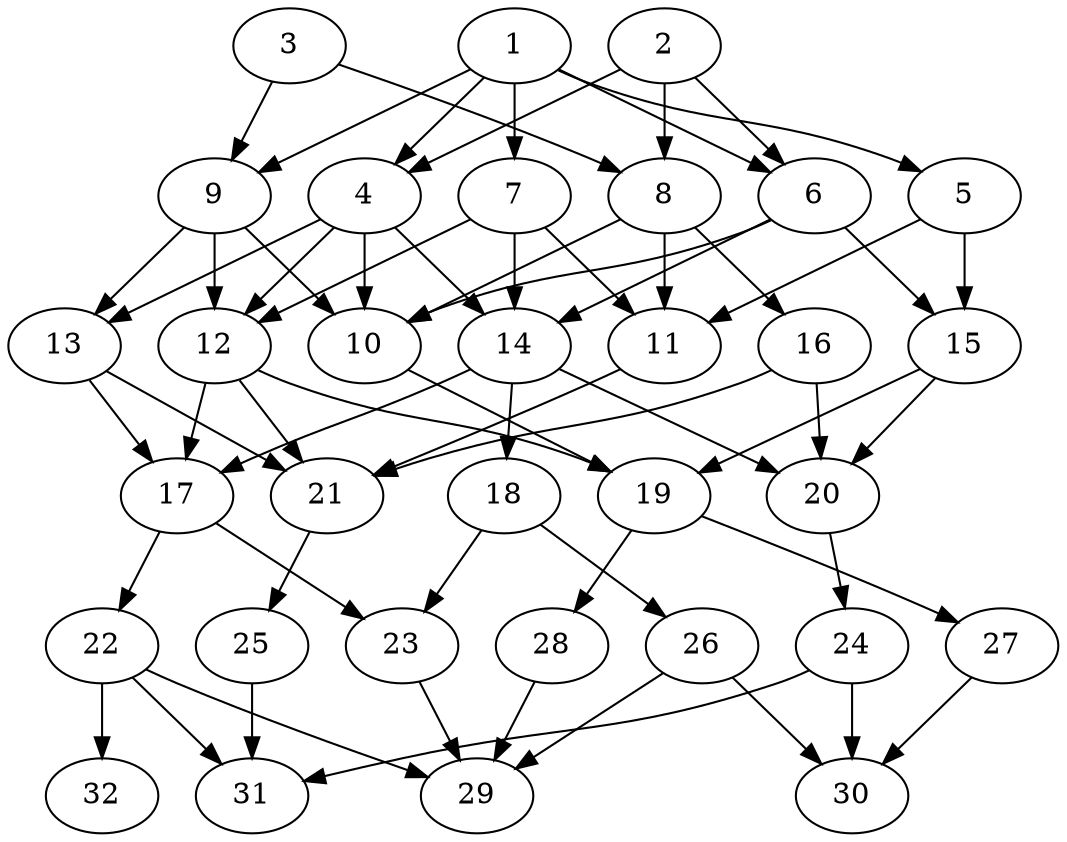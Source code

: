 // DAG (tier=2-normal, mode=data, n=32, ccr=0.422, fat=0.537, density=0.547, regular=0.580, jump=0.157, mindata=2097152, maxdata=16777216)
// DAG automatically generated by daggen at Sun Aug 24 16:33:34 2025
// /home/ermia/Project/Environments/daggen/bin/daggen --dot --ccr 0.422 --fat 0.537 --regular 0.580 --density 0.547 --jump 0.157 --mindata 2097152 --maxdata 16777216 -n 32 
digraph G {
  1 [size="390651653919389632", alpha="0.14", expect_size="195325826959694816"]
  1 -> 4 [size ="173131213832192"]
  1 -> 5 [size ="173131213832192"]
  1 -> 6 [size ="173131213832192"]
  1 -> 7 [size ="173131213832192"]
  1 -> 9 [size ="173131213832192"]
  2 [size="1682112818227180", alpha="0.11", expect_size="841056409113590"]
  2 -> 4 [size ="117211033239552"]
  2 -> 6 [size ="117211033239552"]
  2 -> 8 [size ="117211033239552"]
  3 [size="34872563650271260", alpha="0.02", expect_size="17436281825135630"]
  3 -> 8 [size ="1612145913495552"]
  3 -> 9 [size ="1612145913495552"]
  4 [size="87774640310583296000", alpha="0.15", expect_size="43887320155291648000"]
  4 -> 10 [size ="158004464844800"]
  4 -> 12 [size ="158004464844800"]
  4 -> 13 [size ="158004464844800"]
  4 -> 14 [size ="158004464844800"]
  5 [size="5788676751411250", alpha="0.09", expect_size="2894338375705625"]
  5 -> 11 [size ="130221395148800"]
  5 -> 15 [size ="130221395148800"]
  6 [size="581341208800308608", alpha="0.06", expect_size="290670604400154304"]
  6 -> 10 [size ="1038594638610432"]
  6 -> 14 [size ="1038594638610432"]
  6 -> 15 [size ="1038594638610432"]
  7 [size="101713155461260288", alpha="0.15", expect_size="50856577730630144"]
  7 -> 11 [size ="2012243717783552"]
  7 -> 12 [size ="2012243717783552"]
  7 -> 14 [size ="2012243717783552"]
  8 [size="156352480386423455744", alpha="0.08", expect_size="78176240193211727872"]
  8 -> 10 [size ="232180907245568"]
  8 -> 11 [size ="232180907245568"]
  8 -> 16 [size ="232180907245568"]
  9 [size="1429867937828131840", alpha="0.10", expect_size="714933968914065920"]
  9 -> 10 [size ="517849315540992"]
  9 -> 12 [size ="517849315540992"]
  9 -> 13 [size ="517849315540992"]
  10 [size="3384188475622350", alpha="0.17", expect_size="1692094237811175"]
  10 -> 19 [size ="60971892604928"]
  11 [size="185365813551129920", alpha="0.05", expect_size="92682906775564960"]
  11 -> 21 [size ="94816805322752"]
  12 [size="1227156035729931776", alpha="0.11", expect_size="613578017864965888"]
  12 -> 17 [size ="519168340262912"]
  12 -> 19 [size ="519168340262912"]
  12 -> 21 [size ="519168340262912"]
  13 [size="1254976579376945152", alpha="0.01", expect_size="627488289688472576"]
  13 -> 17 [size ="561713682317312"]
  13 -> 21 [size ="561713682317312"]
  14 [size="2607903655605894643712", alpha="0.15", expect_size="1303951827802947321856"]
  14 -> 17 [size ="1515715467149312"]
  14 -> 18 [size ="1515715467149312"]
  14 -> 20 [size ="1515715467149312"]
  15 [size="633234319161105055744", alpha="0.13", expect_size="316617159580552527872"]
  15 -> 19 [size ="589928824045568"]
  15 -> 20 [size ="589928824045568"]
  16 [size="2752180491068462592", alpha="0.06", expect_size="1376090245534231296"]
  16 -> 20 [size ="1777110037299200"]
  16 -> 21 [size ="1777110037299200"]
  17 [size="360740291437627904", alpha="0.08", expect_size="180370145718813952"]
  17 -> 22 [size ="452064442318848"]
  17 -> 23 [size ="452064442318848"]
  18 [size="2497809343861370", alpha="0.02", expect_size="1248904671930685"]
  18 -> 23 [size ="44221520150528"]
  18 -> 26 [size ="44221520150528"]
  19 [size="778448349662006016", alpha="0.19", expect_size="389224174831003008"]
  19 -> 27 [size ="772933060395008"]
  19 -> 28 [size ="772933060395008"]
  20 [size="57140087883140928", alpha="0.09", expect_size="28570043941570464"]
  20 -> 24 [size ="46444442550272"]
  21 [size="153616230284508960", alpha="0.18", expect_size="76808115142254480"]
  21 -> 25 [size ="101472662454272"]
  22 [size="407346573907781440", alpha="0.12", expect_size="203673286953890720"]
  22 -> 29 [size ="158733434880000"]
  22 -> 31 [size ="158733434880000"]
  22 -> 32 [size ="158733434880000"]
  23 [size="1688875625065392", alpha="0.00", expect_size="844437812532696"]
  23 -> 29 [size ="126806761930752"]
  24 [size="974701036326448640", alpha="0.18", expect_size="487350518163224320"]
  24 -> 30 [size ="786032702259200"]
  24 -> 31 [size ="786032702259200"]
  25 [size="8937532963956230", alpha="0.10", expect_size="4468766481978115"]
  25 -> 31 [size ="718215915241472"]
  26 [size="84905248377297552", alpha="0.09", expect_size="42452624188648776"]
  26 -> 29 [size ="2040666544668672"]
  26 -> 30 [size ="2040666544668672"]
  27 [size="5070206165885722624", alpha="0.17", expect_size="2535103082942861312"]
  27 -> 30 [size ="1680300333596672"]
  28 [size="25338867412435736", alpha="0.09", expect_size="12669433706217868"]
  28 -> 29 [size ="444460672483328"]
  29 [size="23026815319215116", alpha="0.10", expect_size="11513407659607558"]
  30 [size="81215657580361952", alpha="0.17", expect_size="40607828790180976"]
  31 [size="35681475227549696000", alpha="0.12", expect_size="17840737613774848000"]
  32 [size="917076286527979904", alpha="0.04", expect_size="458538143263989952"]
}